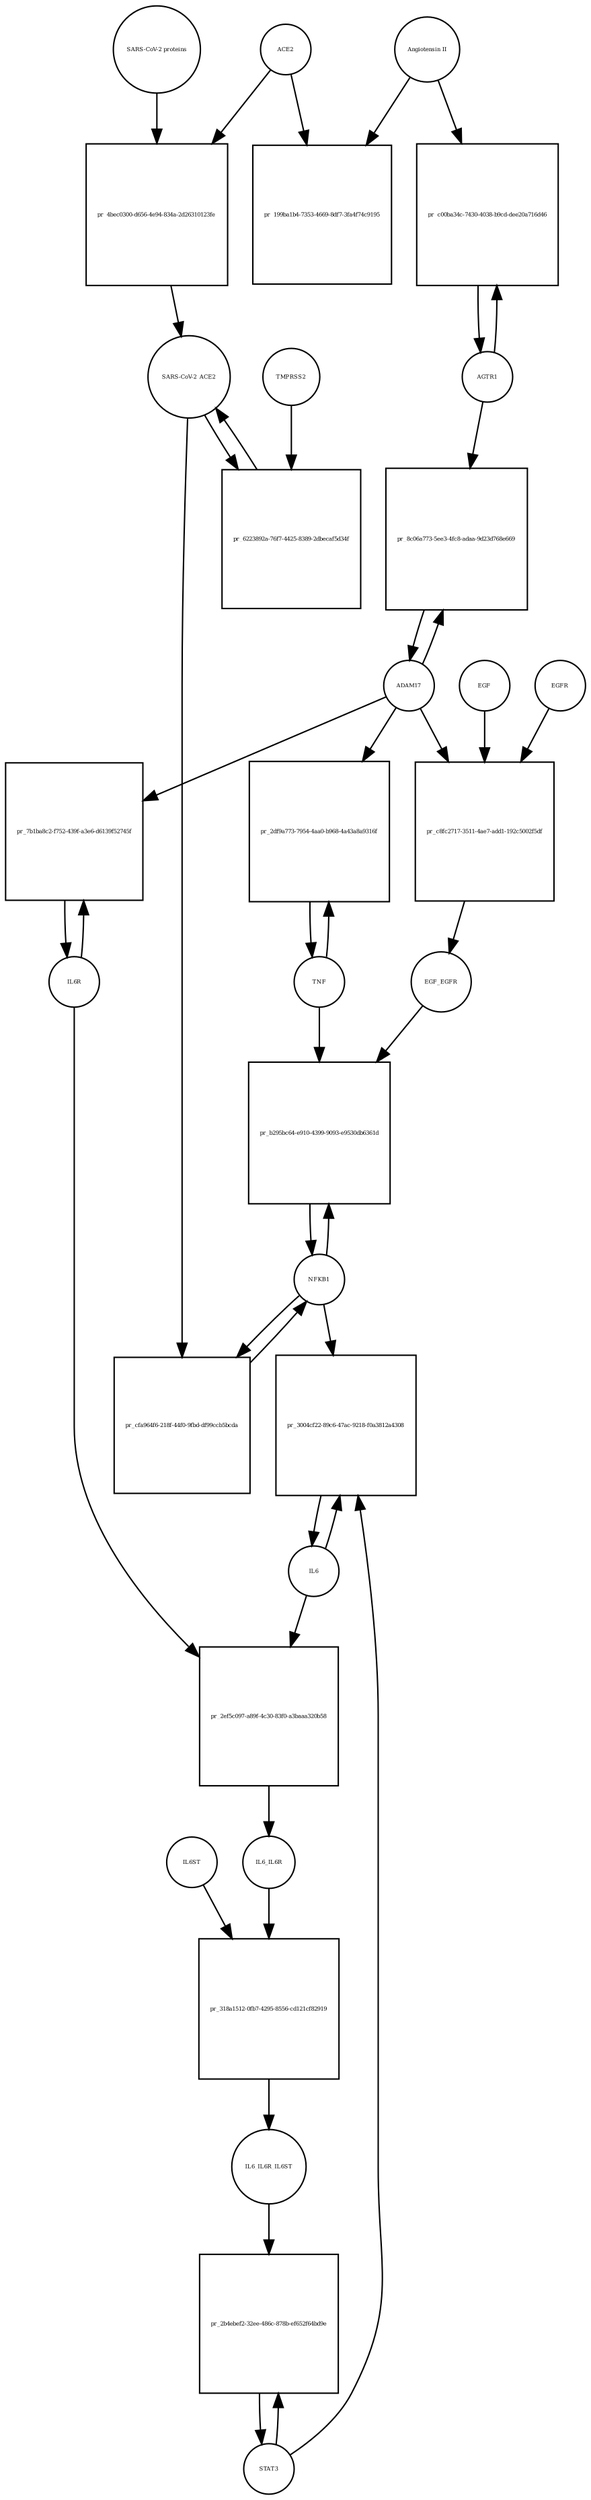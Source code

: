 strict digraph  {
"Angiotensin II" [annotation="", bipartite=0, cls="simple chemical", fontsize=4, label="Angiotensin II", shape=circle];
"pr_199ba1b4-7353-4669-8df7-3fa4f74c9195" [annotation="", bipartite=1, cls=process, fontsize=4, label="pr_199ba1b4-7353-4669-8df7-3fa4f74c9195", shape=square];
ACE2 [annotation="", bipartite=0, cls=macromolecule, fontsize=4, label=ACE2, shape=circle];
"pr_4bec0300-d656-4e94-834a-2d26310123fe" [annotation="", bipartite=1, cls=process, fontsize=4, label="pr_4bec0300-d656-4e94-834a-2d26310123fe", shape=square];
"SARS-CoV-2_ACE2" [annotation="", bipartite=0, cls=complex, fontsize=4, label="SARS-CoV-2_ACE2", shape=circle];
"SARS-CoV-2 proteins" [annotation="", bipartite=0, cls=macromolecule, fontsize=4, label="SARS-CoV-2 proteins", shape=circle];
"pr_6223892a-76f7-4425-8389-2dbecaf5d34f" [annotation="", bipartite=1, cls=process, fontsize=4, label="pr_6223892a-76f7-4425-8389-2dbecaf5d34f", shape=square];
TMPRSS2 [annotation="", bipartite=0, cls=macromolecule, fontsize=4, label=TMPRSS2, shape=circle];
NFKB1 [annotation="", bipartite=0, cls=macromolecule, fontsize=4, label=NFKB1, shape=circle];
"pr_cfa964f6-218f-44f0-9fbd-df99ccb5bcda" [annotation="", bipartite=1, cls=process, fontsize=4, label="pr_cfa964f6-218f-44f0-9fbd-df99ccb5bcda", shape=square];
"pr_b295bc64-e910-4399-9093-e9530db6361d" [annotation="", bipartite=1, cls=process, fontsize=4, label="pr_b295bc64-e910-4399-9093-e9530db6361d", shape=square];
EGF_EGFR [annotation="", bipartite=0, cls=complex, fontsize=4, label=EGF_EGFR, shape=circle];
TNF [annotation="", bipartite=0, cls=macromolecule, fontsize=4, label=TNF, shape=circle];
AGTR1 [annotation="", bipartite=0, cls=macromolecule, fontsize=4, label=AGTR1, shape=circle];
"pr_c00ba34c-7430-4038-b9cd-dee20a716d46" [annotation="", bipartite=1, cls=process, fontsize=4, label="pr_c00ba34c-7430-4038-b9cd-dee20a716d46", shape=square];
ADAM17 [annotation="", bipartite=0, cls=macromolecule, fontsize=4, label=ADAM17, shape=circle];
"pr_8c06a773-5ee3-4fc8-adaa-9d23d768e669" [annotation="", bipartite=1, cls=process, fontsize=4, label="pr_8c06a773-5ee3-4fc8-adaa-9d23d768e669", shape=square];
IL6R [annotation="", bipartite=0, cls=macromolecule, fontsize=4, label=IL6R, shape=circle];
"pr_7b1ba8c2-f752-439f-a3e6-d6139f52745f" [annotation="", bipartite=1, cls=process, fontsize=4, label="pr_7b1ba8c2-f752-439f-a3e6-d6139f52745f", shape=square];
EGFR [annotation="", bipartite=0, cls=macromolecule, fontsize=4, label=EGFR, shape=circle];
"pr_c8fc2717-3511-4ae7-add1-192c5002f5df" [annotation="", bipartite=1, cls=process, fontsize=4, label="pr_c8fc2717-3511-4ae7-add1-192c5002f5df", shape=square];
EGF [annotation="", bipartite=0, cls=macromolecule, fontsize=4, label=EGF, shape=circle];
"pr_2df9a773-7954-4aa0-b968-4a43a8a9316f" [annotation="", bipartite=1, cls=process, fontsize=4, label="pr_2df9a773-7954-4aa0-b968-4a43a8a9316f", shape=square];
"pr_2ef5c097-a89f-4c30-83f0-a3baaa320b58" [annotation="", bipartite=1, cls=process, fontsize=4, label="pr_2ef5c097-a89f-4c30-83f0-a3baaa320b58", shape=square];
IL6_IL6R [annotation="", bipartite=0, cls=complex, fontsize=4, label=IL6_IL6R, shape=circle];
IL6 [annotation="", bipartite=0, cls=macromolecule, fontsize=4, label=IL6, shape=circle];
"pr_318a1512-0fb7-4295-8556-cd121cf82919" [annotation="", bipartite=1, cls=process, fontsize=4, label="pr_318a1512-0fb7-4295-8556-cd121cf82919", shape=square];
IL6_IL6R_IL6ST [annotation="", bipartite=0, cls=complex, fontsize=4, label=IL6_IL6R_IL6ST, shape=circle];
IL6ST [annotation="", bipartite=0, cls=macromolecule, fontsize=4, label=IL6ST, shape=circle];
STAT3 [annotation="", bipartite=0, cls=macromolecule, fontsize=4, label=STAT3, shape=circle];
"pr_2b4ebef2-32ee-486c-878b-ef652f64bd9e" [annotation="", bipartite=1, cls=process, fontsize=4, label="pr_2b4ebef2-32ee-486c-878b-ef652f64bd9e", shape=square];
"pr_3004cf22-89c6-47ac-9218-f0a3812a4308" [annotation="", bipartite=1, cls=process, fontsize=4, label="pr_3004cf22-89c6-47ac-9218-f0a3812a4308", shape=square];
"Angiotensin II" -> "pr_199ba1b4-7353-4669-8df7-3fa4f74c9195"  [annotation="", interaction_type=consumption];
"Angiotensin II" -> "pr_c00ba34c-7430-4038-b9cd-dee20a716d46"  [annotation="", interaction_type=catalysis];
ACE2 -> "pr_199ba1b4-7353-4669-8df7-3fa4f74c9195"  [annotation="", interaction_type=catalysis];
ACE2 -> "pr_4bec0300-d656-4e94-834a-2d26310123fe"  [annotation="", interaction_type=consumption];
"pr_4bec0300-d656-4e94-834a-2d26310123fe" -> "SARS-CoV-2_ACE2"  [annotation="", interaction_type=production];
"SARS-CoV-2_ACE2" -> "pr_6223892a-76f7-4425-8389-2dbecaf5d34f"  [annotation="", interaction_type=consumption];
"SARS-CoV-2_ACE2" -> "pr_cfa964f6-218f-44f0-9fbd-df99ccb5bcda"  [annotation="", interaction_type=stimulation];
"SARS-CoV-2 proteins" -> "pr_4bec0300-d656-4e94-834a-2d26310123fe"  [annotation="", interaction_type=consumption];
"pr_6223892a-76f7-4425-8389-2dbecaf5d34f" -> "SARS-CoV-2_ACE2"  [annotation="", interaction_type=production];
TMPRSS2 -> "pr_6223892a-76f7-4425-8389-2dbecaf5d34f"  [annotation="", interaction_type=consumption];
NFKB1 -> "pr_cfa964f6-218f-44f0-9fbd-df99ccb5bcda"  [annotation="", interaction_type=consumption];
NFKB1 -> "pr_b295bc64-e910-4399-9093-e9530db6361d"  [annotation="", interaction_type=consumption];
NFKB1 -> "pr_3004cf22-89c6-47ac-9218-f0a3812a4308"  [annotation="", interaction_type=stimulation];
"pr_cfa964f6-218f-44f0-9fbd-df99ccb5bcda" -> NFKB1  [annotation="", interaction_type=production];
"pr_b295bc64-e910-4399-9093-e9530db6361d" -> NFKB1  [annotation="", interaction_type=production];
EGF_EGFR -> "pr_b295bc64-e910-4399-9093-e9530db6361d"  [annotation="", interaction_type=stimulation];
TNF -> "pr_b295bc64-e910-4399-9093-e9530db6361d"  [annotation="", interaction_type=stimulation];
TNF -> "pr_2df9a773-7954-4aa0-b968-4a43a8a9316f"  [annotation="", interaction_type=consumption];
AGTR1 -> "pr_c00ba34c-7430-4038-b9cd-dee20a716d46"  [annotation="", interaction_type=consumption];
AGTR1 -> "pr_8c06a773-5ee3-4fc8-adaa-9d23d768e669"  [annotation="", interaction_type=catalysis];
"pr_c00ba34c-7430-4038-b9cd-dee20a716d46" -> AGTR1  [annotation="", interaction_type=production];
ADAM17 -> "pr_8c06a773-5ee3-4fc8-adaa-9d23d768e669"  [annotation="", interaction_type=consumption];
ADAM17 -> "pr_7b1ba8c2-f752-439f-a3e6-d6139f52745f"  [annotation="", interaction_type=catalysis];
ADAM17 -> "pr_c8fc2717-3511-4ae7-add1-192c5002f5df"  [annotation="", interaction_type=stimulation];
ADAM17 -> "pr_2df9a773-7954-4aa0-b968-4a43a8a9316f"  [annotation="", interaction_type=catalysis];
"pr_8c06a773-5ee3-4fc8-adaa-9d23d768e669" -> ADAM17  [annotation="", interaction_type=production];
IL6R -> "pr_7b1ba8c2-f752-439f-a3e6-d6139f52745f"  [annotation="", interaction_type=consumption];
IL6R -> "pr_2ef5c097-a89f-4c30-83f0-a3baaa320b58"  [annotation="", interaction_type=consumption];
"pr_7b1ba8c2-f752-439f-a3e6-d6139f52745f" -> IL6R  [annotation="", interaction_type=production];
EGFR -> "pr_c8fc2717-3511-4ae7-add1-192c5002f5df"  [annotation="", interaction_type=consumption];
"pr_c8fc2717-3511-4ae7-add1-192c5002f5df" -> EGF_EGFR  [annotation="", interaction_type=production];
EGF -> "pr_c8fc2717-3511-4ae7-add1-192c5002f5df"  [annotation="", interaction_type=consumption];
"pr_2df9a773-7954-4aa0-b968-4a43a8a9316f" -> TNF  [annotation="", interaction_type=production];
"pr_2ef5c097-a89f-4c30-83f0-a3baaa320b58" -> IL6_IL6R  [annotation="", interaction_type=production];
IL6_IL6R -> "pr_318a1512-0fb7-4295-8556-cd121cf82919"  [annotation="", interaction_type=consumption];
IL6 -> "pr_2ef5c097-a89f-4c30-83f0-a3baaa320b58"  [annotation="", interaction_type=consumption];
IL6 -> "pr_3004cf22-89c6-47ac-9218-f0a3812a4308"  [annotation="", interaction_type=consumption];
"pr_318a1512-0fb7-4295-8556-cd121cf82919" -> IL6_IL6R_IL6ST  [annotation="", interaction_type=production];
IL6_IL6R_IL6ST -> "pr_2b4ebef2-32ee-486c-878b-ef652f64bd9e"  [annotation="", interaction_type=catalysis];
IL6ST -> "pr_318a1512-0fb7-4295-8556-cd121cf82919"  [annotation="", interaction_type=consumption];
STAT3 -> "pr_2b4ebef2-32ee-486c-878b-ef652f64bd9e"  [annotation="", interaction_type=consumption];
STAT3 -> "pr_3004cf22-89c6-47ac-9218-f0a3812a4308"  [annotation="", interaction_type=stimulation];
"pr_2b4ebef2-32ee-486c-878b-ef652f64bd9e" -> STAT3  [annotation="", interaction_type=production];
"pr_3004cf22-89c6-47ac-9218-f0a3812a4308" -> IL6  [annotation="", interaction_type=production];
}
